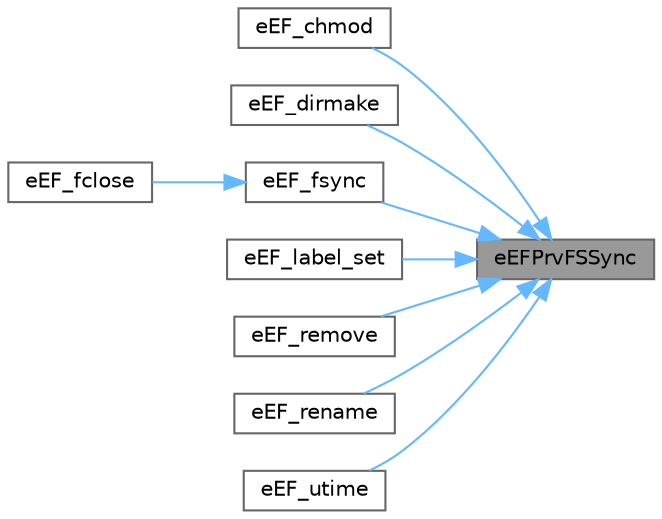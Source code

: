 digraph "eEFPrvFSSync"
{
 // LATEX_PDF_SIZE
  bgcolor="transparent";
  edge [fontname=Helvetica,fontsize=10,labelfontname=Helvetica,labelfontsize=10];
  node [fontname=Helvetica,fontsize=10,shape=box,height=0.2,width=0.4];
  rankdir="RL";
  Node1 [id="Node000001",label="eEFPrvFSSync",height=0.2,width=0.4,color="gray40", fillcolor="grey60", style="filled", fontcolor="black",tooltip="Synchronize filesystem and data on the storage."];
  Node1 -> Node2 [id="edge1_Node000001_Node000002",dir="back",color="steelblue1",style="solid",tooltip=" "];
  Node2 [id="Node000002",label="eEF_chmod",height=0.2,width=0.4,color="grey40", fillcolor="white", style="filled",URL="$ef__chmod_8c.html#a0f6f5314abe7d6e8b291c719898c80dc",tooltip="Change Attribute."];
  Node1 -> Node3 [id="edge2_Node000001_Node000003",dir="back",color="steelblue1",style="solid",tooltip=" "];
  Node3 [id="Node000003",label="eEF_dirmake",height=0.2,width=0.4,color="grey40", fillcolor="white", style="filled",URL="$ef__dirmake_8c.html#ab556a94bd3323965dc0e82a59694e42c",tooltip="Create a Directory."];
  Node1 -> Node4 [id="edge3_Node000001_Node000004",dir="back",color="steelblue1",style="solid",tooltip=" "];
  Node4 [id="Node000004",label="eEF_fsync",height=0.2,width=0.4,color="grey40", fillcolor="white", style="filled",URL="$ef__fsync_8c.html#a72825fa44cbef57de4ec1f0602071030",tooltip="Synchronize the File."];
  Node4 -> Node5 [id="edge4_Node000004_Node000005",dir="back",color="steelblue1",style="solid",tooltip=" "];
  Node5 [id="Node000005",label="eEF_fclose",height=0.2,width=0.4,color="grey40", fillcolor="white", style="filled",URL="$ef__fclose_8c.html#ab6cfd737473e964d6811f409e01e6d74",tooltip="Close File."];
  Node1 -> Node6 [id="edge5_Node000001_Node000006",dir="back",color="steelblue1",style="solid",tooltip=" "];
  Node6 [id="Node000006",label="eEF_label_set",height=0.2,width=0.4,color="grey40", fillcolor="white", style="filled",URL="$ef__label__set_8c.html#a856cac9d6edece47116c434a8ddbca24",tooltip="Set Volume Label."];
  Node1 -> Node7 [id="edge6_Node000001_Node000007",dir="back",color="steelblue1",style="solid",tooltip=" "];
  Node7 [id="Node000007",label="eEF_remove",height=0.2,width=0.4,color="grey40", fillcolor="white", style="filled",URL="$ef__remove_8c.html#ab39525454269d54fb689e44083eaead4",tooltip="Delete a File/Directory."];
  Node1 -> Node8 [id="edge7_Node000001_Node000008",dir="back",color="steelblue1",style="solid",tooltip=" "];
  Node8 [id="Node000008",label="eEF_rename",height=0.2,width=0.4,color="grey40", fillcolor="white", style="filled",URL="$ef__rename_8c.html#a0ee722cb0b7b38191ee8cd6be1c153f1",tooltip="Rename a File/Directory."];
  Node1 -> Node9 [id="edge8_Node000001_Node000009",dir="back",color="steelblue1",style="solid",tooltip=" "];
  Node9 [id="Node000009",label="eEF_utime",height=0.2,width=0.4,color="grey40", fillcolor="white", style="filled",URL="$ef__utime_8c.html#a0fc69a2bbb3ec1844e16afd82f274fb7",tooltip="Change Timestamp."];
}
